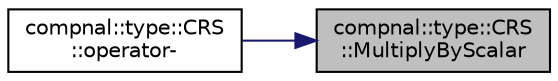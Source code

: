 digraph "compnal::type::CRS::MultiplyByScalar"
{
 // INTERACTIVE_SVG=YES
 // LATEX_PDF_SIZE
  edge [fontname="Helvetica",fontsize="10",labelfontname="Helvetica",labelfontsize="10"];
  node [fontname="Helvetica",fontsize="10",shape=record];
  rankdir="RL";
  Node1 [label="compnal::type::CRS\l::MultiplyByScalar",height=0.2,width=0.4,color="black", fillcolor="grey75", style="filled", fontcolor="black",tooltip=" "];
  Node1 -> Node2 [dir="back",color="midnightblue",fontsize="10",style="solid",fontname="Helvetica"];
  Node2 [label="compnal::type::CRS\l::operator-",height=0.2,width=0.4,color="black", fillcolor="white", style="filled",URL="$de/d15/structcompnal_1_1type_1_1_c_r_s.html#a9c48d4b112148748d8506cc63b1ec6dc",tooltip="Operator overloading: unary negation operator."];
}
